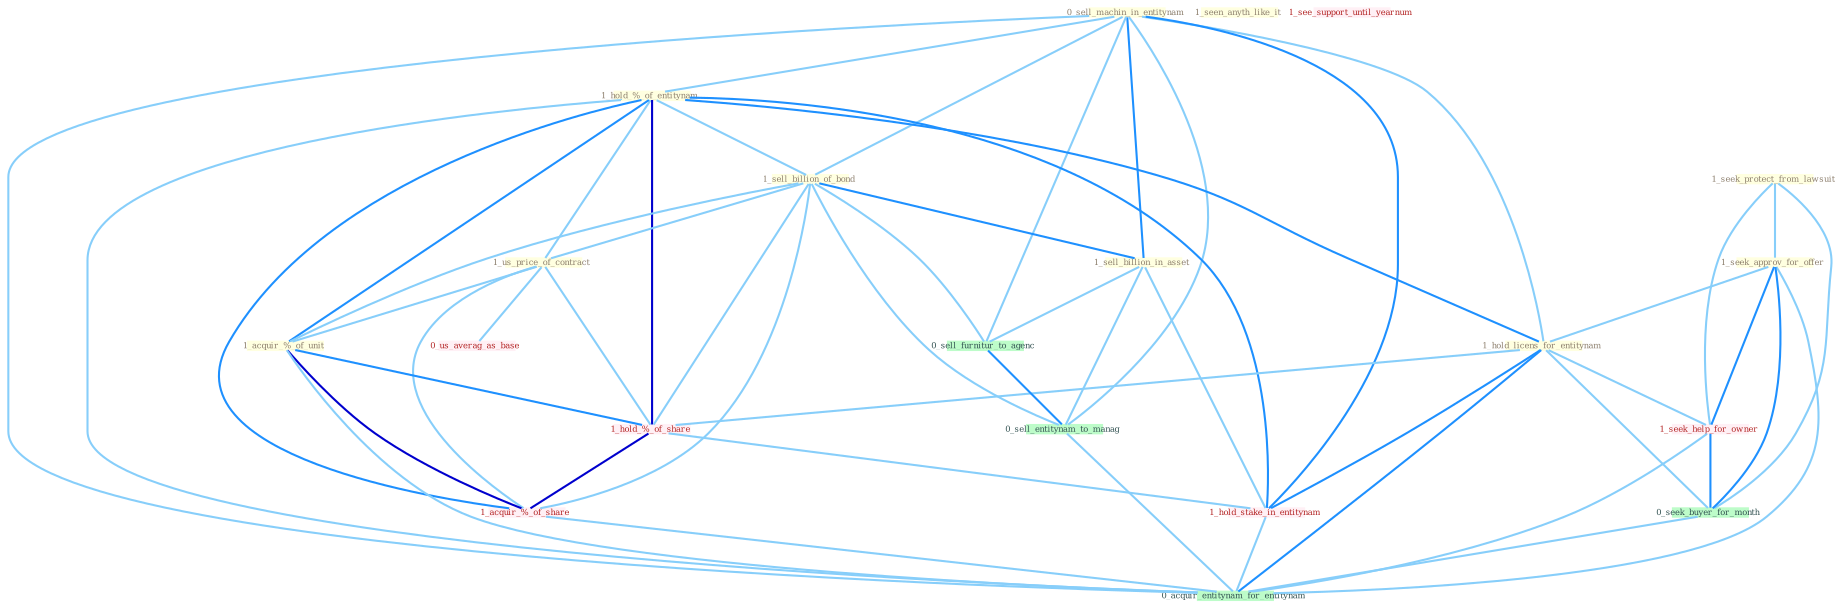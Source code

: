 Graph G{ 
    node
    [shape=polygon,style=filled,width=.5,height=.06,color="#BDFCC9",fixedsize=true,fontsize=4,
    fontcolor="#2f4f4f"];
    {node
    [color="#ffffe0", fontcolor="#8b7d6b"] "0_sell_machin_in_entitynam " "1_hold_%_of_entitynam " "1_sell_billion_of_bond " "1_us_price_of_contract " "1_seek_protect_from_lawsuit " "1_sell_billion_in_asset " "1_seek_approv_for_offer " "1_seen_anyth_like_it " "1_acquir_%_of_unit " "1_hold_licens_for_entitynam "}
{node [color="#fff0f5", fontcolor="#b22222"] "1_hold_%_of_share " "1_hold_stake_in_entitynam " "1_seek_help_for_owner " "1_acquir_%_of_share " "1_see_support_until_yearnum " "0_us_averag_as_base "}
edge [color="#B0E2FF"];

	"0_sell_machin_in_entitynam " -- "1_hold_%_of_entitynam " [w="1", color="#87cefa" ];
	"0_sell_machin_in_entitynam " -- "1_sell_billion_of_bond " [w="1", color="#87cefa" ];
	"0_sell_machin_in_entitynam " -- "1_sell_billion_in_asset " [w="2", color="#1e90ff" , len=0.8];
	"0_sell_machin_in_entitynam " -- "1_hold_licens_for_entitynam " [w="1", color="#87cefa" ];
	"0_sell_machin_in_entitynam " -- "1_hold_stake_in_entitynam " [w="2", color="#1e90ff" , len=0.8];
	"0_sell_machin_in_entitynam " -- "0_sell_furnitur_to_agenc " [w="1", color="#87cefa" ];
	"0_sell_machin_in_entitynam " -- "0_sell_entitynam_to_manag " [w="1", color="#87cefa" ];
	"0_sell_machin_in_entitynam " -- "0_acquir_entitynam_for_entitynam " [w="1", color="#87cefa" ];
	"1_hold_%_of_entitynam " -- "1_sell_billion_of_bond " [w="1", color="#87cefa" ];
	"1_hold_%_of_entitynam " -- "1_us_price_of_contract " [w="1", color="#87cefa" ];
	"1_hold_%_of_entitynam " -- "1_acquir_%_of_unit " [w="2", color="#1e90ff" , len=0.8];
	"1_hold_%_of_entitynam " -- "1_hold_licens_for_entitynam " [w="2", color="#1e90ff" , len=0.8];
	"1_hold_%_of_entitynam " -- "1_hold_%_of_share " [w="3", color="#0000cd" , len=0.6];
	"1_hold_%_of_entitynam " -- "1_hold_stake_in_entitynam " [w="2", color="#1e90ff" , len=0.8];
	"1_hold_%_of_entitynam " -- "1_acquir_%_of_share " [w="2", color="#1e90ff" , len=0.8];
	"1_hold_%_of_entitynam " -- "0_acquir_entitynam_for_entitynam " [w="1", color="#87cefa" ];
	"1_sell_billion_of_bond " -- "1_us_price_of_contract " [w="1", color="#87cefa" ];
	"1_sell_billion_of_bond " -- "1_sell_billion_in_asset " [w="2", color="#1e90ff" , len=0.8];
	"1_sell_billion_of_bond " -- "1_acquir_%_of_unit " [w="1", color="#87cefa" ];
	"1_sell_billion_of_bond " -- "1_hold_%_of_share " [w="1", color="#87cefa" ];
	"1_sell_billion_of_bond " -- "1_acquir_%_of_share " [w="1", color="#87cefa" ];
	"1_sell_billion_of_bond " -- "0_sell_furnitur_to_agenc " [w="1", color="#87cefa" ];
	"1_sell_billion_of_bond " -- "0_sell_entitynam_to_manag " [w="1", color="#87cefa" ];
	"1_us_price_of_contract " -- "1_acquir_%_of_unit " [w="1", color="#87cefa" ];
	"1_us_price_of_contract " -- "1_hold_%_of_share " [w="1", color="#87cefa" ];
	"1_us_price_of_contract " -- "1_acquir_%_of_share " [w="1", color="#87cefa" ];
	"1_us_price_of_contract " -- "0_us_averag_as_base " [w="1", color="#87cefa" ];
	"1_seek_protect_from_lawsuit " -- "1_seek_approv_for_offer " [w="1", color="#87cefa" ];
	"1_seek_protect_from_lawsuit " -- "1_seek_help_for_owner " [w="1", color="#87cefa" ];
	"1_seek_protect_from_lawsuit " -- "0_seek_buyer_for_month " [w="1", color="#87cefa" ];
	"1_sell_billion_in_asset " -- "1_hold_stake_in_entitynam " [w="1", color="#87cefa" ];
	"1_sell_billion_in_asset " -- "0_sell_furnitur_to_agenc " [w="1", color="#87cefa" ];
	"1_sell_billion_in_asset " -- "0_sell_entitynam_to_manag " [w="1", color="#87cefa" ];
	"1_seek_approv_for_offer " -- "1_hold_licens_for_entitynam " [w="1", color="#87cefa" ];
	"1_seek_approv_for_offer " -- "1_seek_help_for_owner " [w="2", color="#1e90ff" , len=0.8];
	"1_seek_approv_for_offer " -- "0_seek_buyer_for_month " [w="2", color="#1e90ff" , len=0.8];
	"1_seek_approv_for_offer " -- "0_acquir_entitynam_for_entitynam " [w="1", color="#87cefa" ];
	"1_acquir_%_of_unit " -- "1_hold_%_of_share " [w="2", color="#1e90ff" , len=0.8];
	"1_acquir_%_of_unit " -- "1_acquir_%_of_share " [w="3", color="#0000cd" , len=0.6];
	"1_acquir_%_of_unit " -- "0_acquir_entitynam_for_entitynam " [w="1", color="#87cefa" ];
	"1_hold_licens_for_entitynam " -- "1_hold_%_of_share " [w="1", color="#87cefa" ];
	"1_hold_licens_for_entitynam " -- "1_hold_stake_in_entitynam " [w="2", color="#1e90ff" , len=0.8];
	"1_hold_licens_for_entitynam " -- "1_seek_help_for_owner " [w="1", color="#87cefa" ];
	"1_hold_licens_for_entitynam " -- "0_seek_buyer_for_month " [w="1", color="#87cefa" ];
	"1_hold_licens_for_entitynam " -- "0_acquir_entitynam_for_entitynam " [w="2", color="#1e90ff" , len=0.8];
	"1_hold_%_of_share " -- "1_hold_stake_in_entitynam " [w="1", color="#87cefa" ];
	"1_hold_%_of_share " -- "1_acquir_%_of_share " [w="3", color="#0000cd" , len=0.6];
	"1_hold_stake_in_entitynam " -- "0_acquir_entitynam_for_entitynam " [w="1", color="#87cefa" ];
	"1_seek_help_for_owner " -- "0_seek_buyer_for_month " [w="2", color="#1e90ff" , len=0.8];
	"1_seek_help_for_owner " -- "0_acquir_entitynam_for_entitynam " [w="1", color="#87cefa" ];
	"0_seek_buyer_for_month " -- "0_acquir_entitynam_for_entitynam " [w="1", color="#87cefa" ];
	"1_acquir_%_of_share " -- "0_acquir_entitynam_for_entitynam " [w="1", color="#87cefa" ];
	"0_sell_furnitur_to_agenc " -- "0_sell_entitynam_to_manag " [w="2", color="#1e90ff" , len=0.8];
	"0_sell_entitynam_to_manag " -- "0_acquir_entitynam_for_entitynam " [w="1", color="#87cefa" ];
}